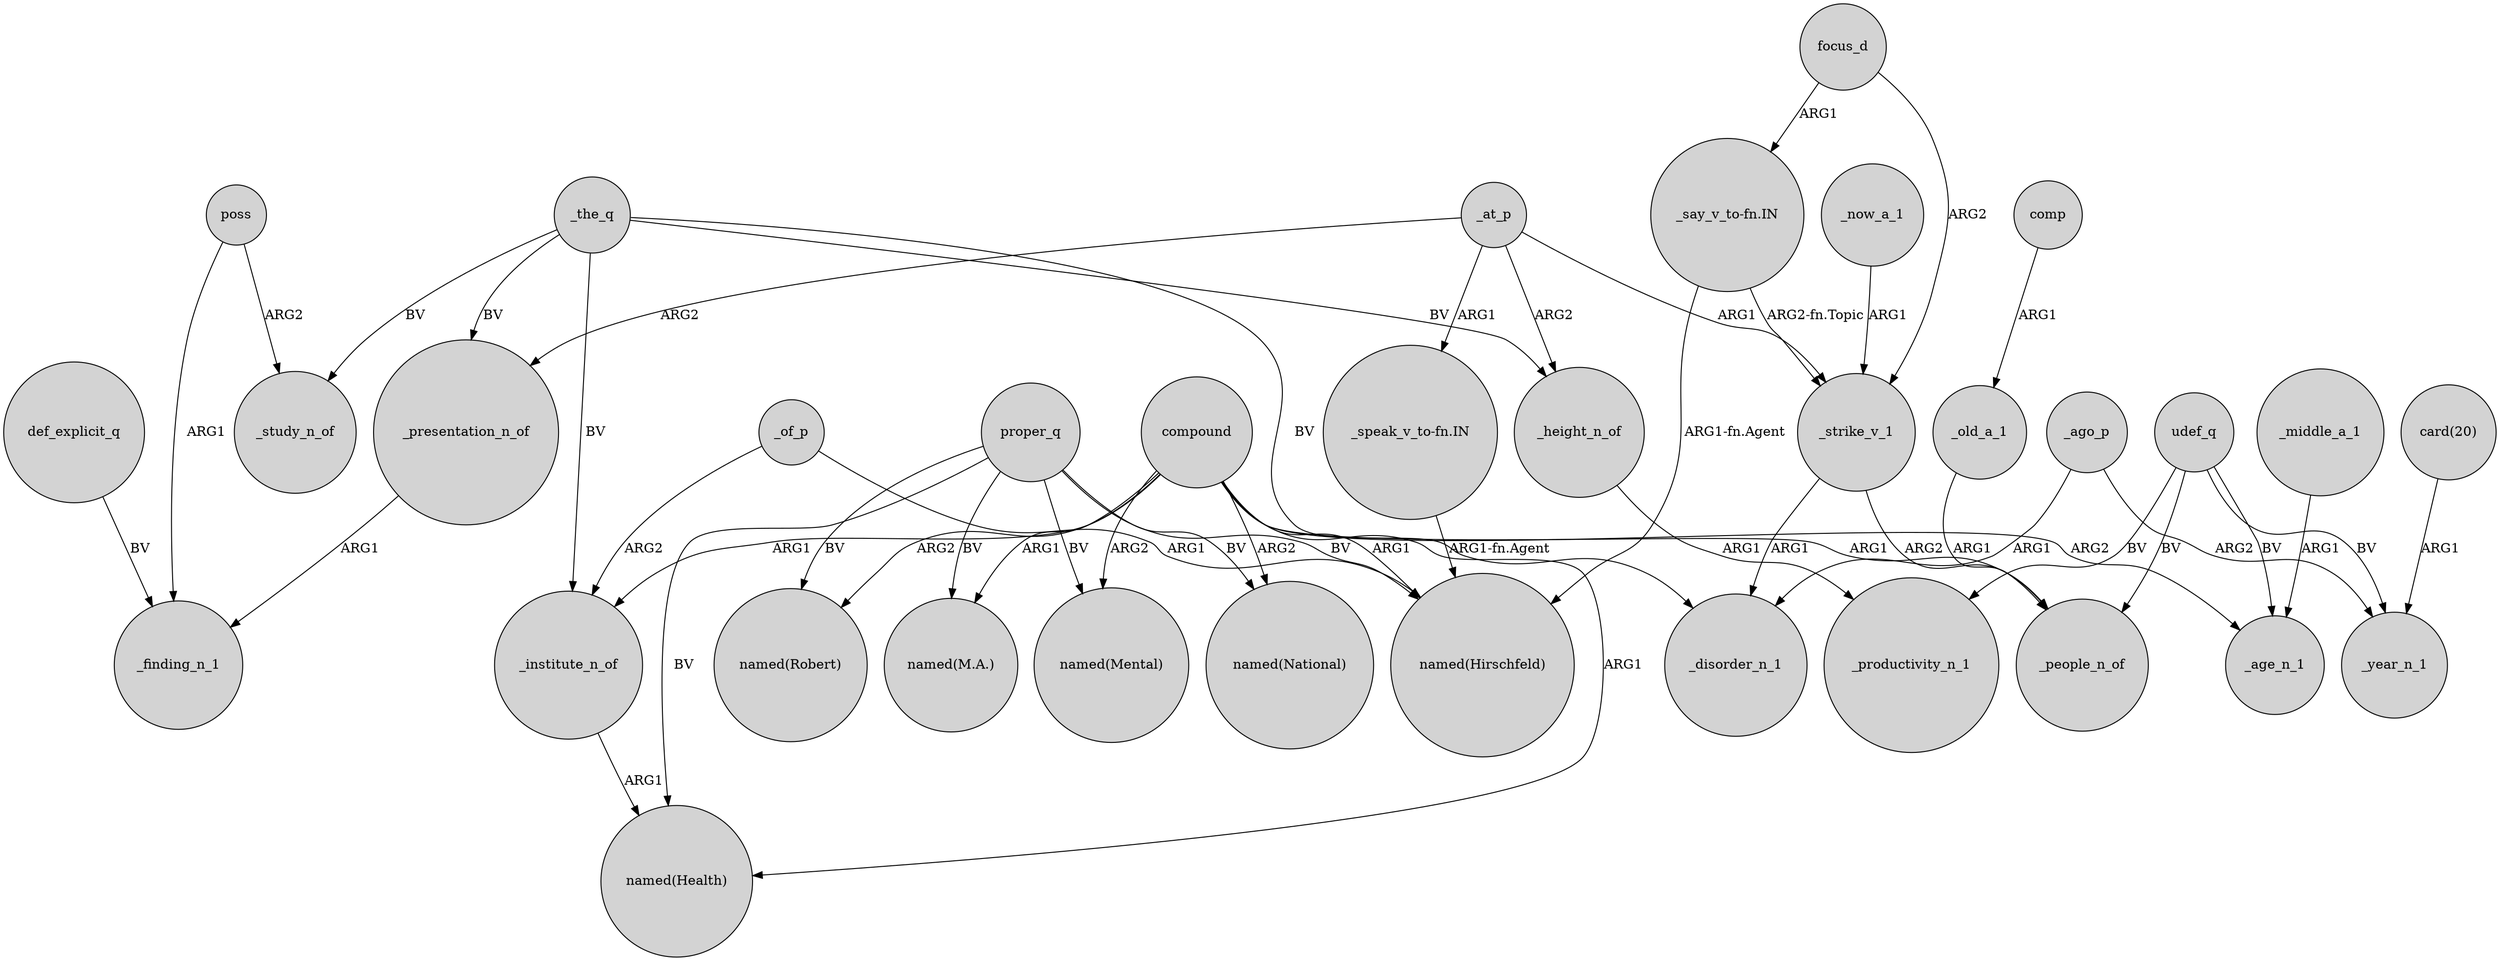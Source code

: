 digraph {
	node [shape=circle style=filled]
	_the_q -> _study_n_of [label=BV]
	_the_q -> _institute_n_of [label=BV]
	_at_p -> "_speak_v_to-fn.IN" [label=ARG1]
	poss -> _finding_n_1 [label=ARG1]
	_the_q -> _height_n_of [label=BV]
	_now_a_1 -> _strike_v_1 [label=ARG1]
	compound -> "named(Robert)" [label=ARG2]
	compound -> "named(Hirschfeld)" [label=ARG1]
	_strike_v_1 -> _people_n_of [label=ARG2]
	proper_q -> "named(Health)" [label=BV]
	compound -> _age_n_1 [label=ARG2]
	proper_q -> "named(Hirschfeld)" [label=BV]
	"_say_v_to-fn.IN" -> _strike_v_1 [label="ARG2-fn.Topic"]
	focus_d -> "_say_v_to-fn.IN" [label=ARG1]
	_at_p -> _height_n_of [label=ARG2]
	compound -> "named(M.A.)" [label=ARG1]
	_the_q -> _disorder_n_1 [label=BV]
	focus_d -> _strike_v_1 [label=ARG2]
	compound -> "named(National)" [label=ARG2]
	udef_q -> _people_n_of [label=BV]
	_ago_p -> _year_n_1 [label=ARG2]
	def_explicit_q -> _finding_n_1 [label=BV]
	_old_a_1 -> _people_n_of [label=ARG1]
	_height_n_of -> _productivity_n_1 [label=ARG1]
	_presentation_n_of -> _finding_n_1 [label=ARG1]
	"_speak_v_to-fn.IN" -> "named(Hirschfeld)" [label="ARG1-fn.Agent"]
	proper_q -> "named(Robert)" [label=BV]
	comp -> _old_a_1 [label=ARG1]
	_the_q -> _presentation_n_of [label=BV]
	_of_p -> _institute_n_of [label=ARG2]
	_institute_n_of -> "named(Health)" [label=ARG1]
	udef_q -> _age_n_1 [label=BV]
	proper_q -> "named(M.A.)" [label=BV]
	"_say_v_to-fn.IN" -> "named(Hirschfeld)" [label="ARG1-fn.Agent"]
	_at_p -> _presentation_n_of [label=ARG2]
	_strike_v_1 -> _disorder_n_1 [label=ARG1]
	"card(20)" -> _year_n_1 [label=ARG1]
	udef_q -> _productivity_n_1 [label=BV]
	_of_p -> "named(Hirschfeld)" [label=ARG1]
	udef_q -> _year_n_1 [label=BV]
	_at_p -> _strike_v_1 [label=ARG1]
	compound -> "named(Health)" [label=ARG1]
	proper_q -> "named(National)" [label=BV]
	compound -> "named(Mental)" [label=ARG2]
	poss -> _study_n_of [label=ARG2]
	proper_q -> "named(Mental)" [label=BV]
	compound -> _people_n_of [label=ARG1]
	compound -> _institute_n_of [label=ARG1]
	_middle_a_1 -> _age_n_1 [label=ARG1]
	_ago_p -> _disorder_n_1 [label=ARG1]
}

